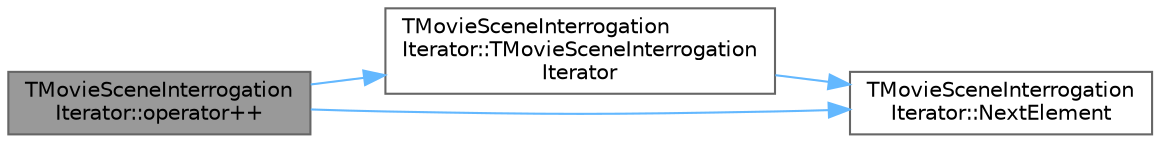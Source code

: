 digraph "TMovieSceneInterrogationIterator::operator++"
{
 // INTERACTIVE_SVG=YES
 // LATEX_PDF_SIZE
  bgcolor="transparent";
  edge [fontname=Helvetica,fontsize=10,labelfontname=Helvetica,labelfontsize=10];
  node [fontname=Helvetica,fontsize=10,shape=box,height=0.2,width=0.4];
  rankdir="LR";
  Node1 [id="Node000001",label="TMovieSceneInterrogation\lIterator::operator++",height=0.2,width=0.4,color="gray40", fillcolor="grey60", style="filled", fontcolor="black",tooltip=" "];
  Node1 -> Node2 [id="edge1_Node000001_Node000002",color="steelblue1",style="solid",tooltip=" "];
  Node2 [id="Node000002",label="TMovieSceneInterrogation\lIterator::TMovieSceneInterrogation\lIterator",height=0.2,width=0.4,color="grey40", fillcolor="white", style="filled",URL="$d5/d9e/structTMovieSceneInterrogationIterator.html#a516660da7683fcb7310c7885b91d0ee3",tooltip=" "];
  Node2 -> Node3 [id="edge2_Node000002_Node000003",color="steelblue1",style="solid",tooltip=" "];
  Node3 [id="Node000003",label="TMovieSceneInterrogation\lIterator::NextElement",height=0.2,width=0.4,color="grey40", fillcolor="white", style="filled",URL="$d5/d9e/structTMovieSceneInterrogationIterator.html#a84f969d79d5bcb6fc1f2301f39848660",tooltip=" "];
  Node1 -> Node3 [id="edge3_Node000001_Node000003",color="steelblue1",style="solid",tooltip=" "];
}
